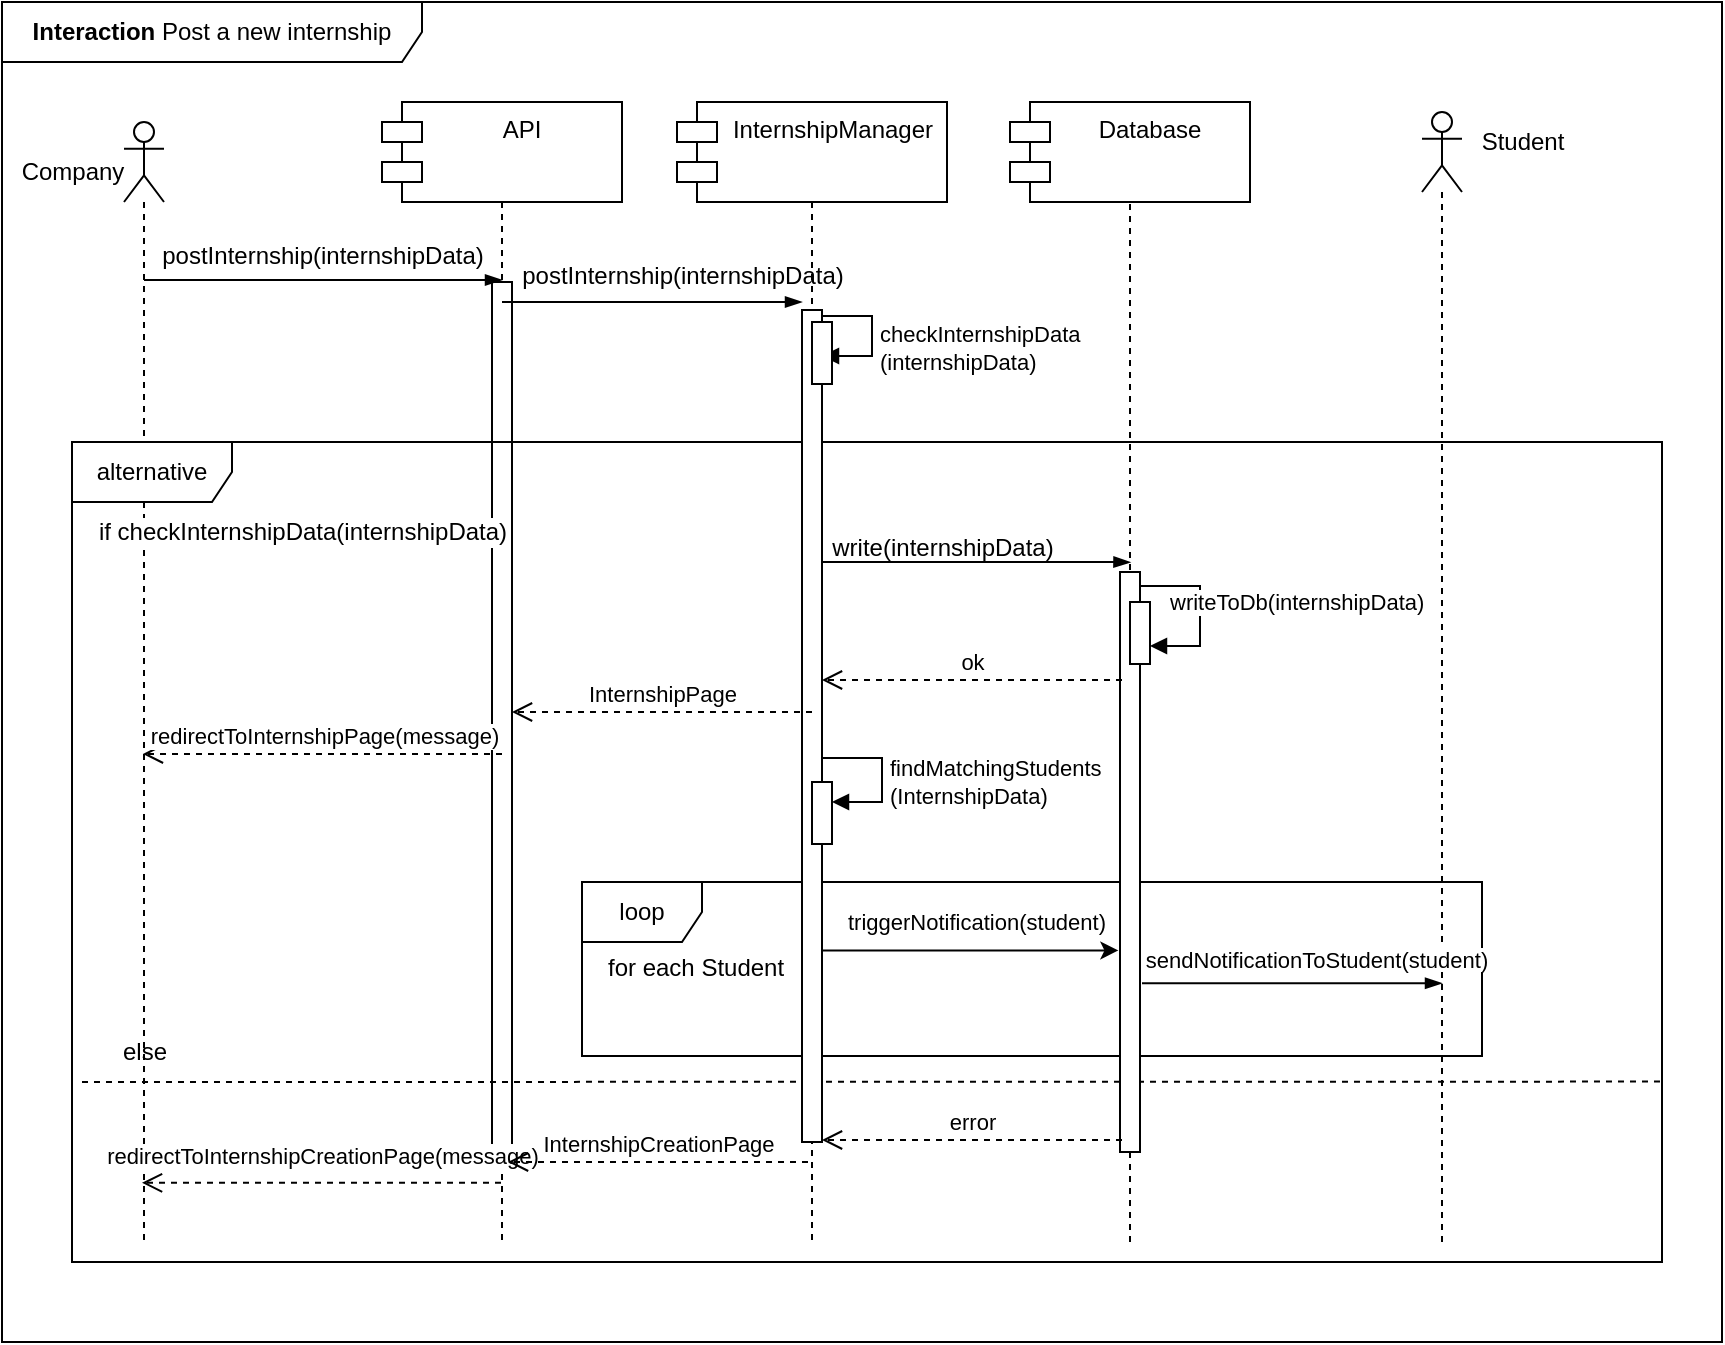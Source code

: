 <mxfile version="25.0.3">
  <diagram name="Page-1" id="2YBvvXClWsGukQMizWep">
    <mxGraphModel dx="977" dy="1758" grid="1" gridSize="10" guides="1" tooltips="1" connect="1" arrows="1" fold="1" page="1" pageScale="1" pageWidth="850" pageHeight="1100" math="0" shadow="0">
      <root>
        <mxCell id="0" />
        <mxCell id="1" parent="0" />
        <mxCell id="CObYJEAy56xA2G8EUnc1-1" value="API" style="shape=umlLifeline;perimeter=lifelinePerimeter;whiteSpace=wrap;html=1;container=1;dropTarget=0;collapsible=0;recursiveResize=0;outlineConnect=0;portConstraint=eastwest;newEdgeStyle={&quot;edgeStyle&quot;:&quot;elbowEdgeStyle&quot;,&quot;elbow&quot;:&quot;vertical&quot;,&quot;curved&quot;:0,&quot;rounded&quot;:0};" parent="1" vertex="1">
          <mxGeometry x="260" y="40" width="100" height="560" as="geometry" />
        </mxCell>
        <mxCell id="vXKSp53bt_YOnUHlEbE3-1" value="" style="html=1;points=[[0,0,0,0,5],[0,1,0,0,-5],[1,0,0,0,5],[1,1,0,0,-5]];perimeter=orthogonalPerimeter;outlineConnect=0;targetShapes=umlLifeline;portConstraint=eastwest;newEdgeStyle={&quot;curved&quot;:0,&quot;rounded&quot;:0};" parent="CObYJEAy56xA2G8EUnc1-1" vertex="1">
          <mxGeometry x="45" y="80" width="10" height="440" as="geometry" />
        </mxCell>
        <mxCell id="CObYJEAy56xA2G8EUnc1-6" value="" style="shape=umlLifeline;perimeter=lifelinePerimeter;whiteSpace=wrap;html=1;container=1;dropTarget=0;collapsible=0;recursiveResize=0;outlineConnect=0;portConstraint=eastwest;newEdgeStyle={&quot;curved&quot;:0,&quot;rounded&quot;:0};participant=umlActor;" parent="1" vertex="1">
          <mxGeometry x="121" y="40" width="20" height="560" as="geometry" />
        </mxCell>
        <mxCell id="CObYJEAy56xA2G8EUnc1-7" value="Company" style="text;html=1;align=center;verticalAlign=middle;resizable=0;points=[];autosize=1;strokeColor=none;fillColor=none;" parent="1" vertex="1">
          <mxGeometry x="60" y="50" width="70" height="30" as="geometry" />
        </mxCell>
        <mxCell id="CObYJEAy56xA2G8EUnc1-9" value="postInternship(internshipData)" style="text;html=1;align=center;verticalAlign=middle;resizable=0;points=[];autosize=1;strokeColor=none;fillColor=none;" parent="1" vertex="1">
          <mxGeometry x="130" y="92" width="180" height="30" as="geometry" />
        </mxCell>
        <mxCell id="CObYJEAy56xA2G8EUnc1-14" value="alternative" style="shape=umlFrame;whiteSpace=wrap;html=1;pointerEvents=0;width=80;height=30;" parent="1" vertex="1">
          <mxGeometry x="95" y="200" width="795" height="410" as="geometry" />
        </mxCell>
        <mxCell id="CObYJEAy56xA2G8EUnc1-15" value="&lt;b&gt;Interaction&lt;/b&gt; Post a new internship" style="shape=umlFrame;whiteSpace=wrap;html=1;pointerEvents=0;width=210;height=30;" parent="1" vertex="1">
          <mxGeometry x="60" y="-20" width="860" height="670" as="geometry" />
        </mxCell>
        <mxCell id="CObYJEAy56xA2G8EUnc1-17" value="" style="endArrow=none;dashed=1;html=1;rounded=0;exitX=0.014;exitY=0.49;exitDx=0;exitDy=0;exitPerimeter=0;entryX=1;entryY=0.78;entryDx=0;entryDy=0;entryPerimeter=0;" parent="1" edge="1" target="CObYJEAy56xA2G8EUnc1-14">
          <mxGeometry width="50" height="50" relative="1" as="geometry">
            <mxPoint x="100.0" y="520" as="sourcePoint" />
            <mxPoint x="452.8" y="521" as="targetPoint" />
          </mxGeometry>
        </mxCell>
        <mxCell id="CObYJEAy56xA2G8EUnc1-19" value="else" style="text;html=1;align=center;verticalAlign=middle;resizable=0;points=[];autosize=1;strokeColor=none;fillColor=none;" parent="1" vertex="1">
          <mxGeometry x="106" y="490" width="50" height="30" as="geometry" />
        </mxCell>
        <mxCell id="CObYJEAy56xA2G8EUnc1-20" value="if checkInternshipData(internshipData)" style="text;html=1;align=center;verticalAlign=middle;resizable=0;points=[];autosize=1;strokeColor=none;fillColor=none;labelBackgroundColor=default;" parent="1" vertex="1">
          <mxGeometry x="95" y="230" width="230" height="30" as="geometry" />
        </mxCell>
        <mxCell id="CObYJEAy56xA2G8EUnc1-23" value="redirectToInternshipPage(message)" style="html=1;verticalAlign=bottom;endArrow=open;dashed=1;endSize=8;curved=0;rounded=0;" parent="1" edge="1">
          <mxGeometry x="-0.003" relative="1" as="geometry">
            <mxPoint x="310" y="356" as="sourcePoint" />
            <mxPoint x="130.447" y="356.0" as="targetPoint" />
            <mxPoint as="offset" />
          </mxGeometry>
        </mxCell>
        <mxCell id="CObYJEAy56xA2G8EUnc1-24" value="redirectToInternshipCreationPage(message)" style="html=1;verticalAlign=bottom;endArrow=open;dashed=1;endSize=8;curved=0;rounded=0;" parent="1" edge="1">
          <mxGeometry y="-4" relative="1" as="geometry">
            <mxPoint x="309.5" y="570.43" as="sourcePoint" />
            <mxPoint x="130" y="570.43" as="targetPoint" />
            <mxPoint as="offset" />
          </mxGeometry>
        </mxCell>
        <mxCell id="NZ4PiwcvvcB-_aY-qffc-1" value="loop" style="shape=umlFrame;whiteSpace=wrap;html=1;pointerEvents=0;" parent="1" vertex="1">
          <mxGeometry x="350" y="420" width="450" height="87" as="geometry" />
        </mxCell>
        <mxCell id="NZ4PiwcvvcB-_aY-qffc-2" value="" style="shape=umlLifeline;perimeter=lifelinePerimeter;whiteSpace=wrap;html=1;container=1;dropTarget=0;collapsible=0;recursiveResize=0;outlineConnect=0;portConstraint=eastwest;newEdgeStyle={&quot;curved&quot;:0,&quot;rounded&quot;:0};participant=umlActor;" parent="1" vertex="1">
          <mxGeometry x="770" y="35" width="20" height="565" as="geometry" />
        </mxCell>
        <mxCell id="NZ4PiwcvvcB-_aY-qffc-5" value="" style="edgeStyle=elbowEdgeStyle;fontSize=12;html=1;endArrow=blockThin;endFill=1;rounded=0;" parent="1" edge="1" target="YP4vQDsvqG0cvO2UIJ0I-17" source="CObYJEAy56xA2G8EUnc1-6">
          <mxGeometry width="160" relative="1" as="geometry">
            <mxPoint x="130" y="115" as="sourcePoint" />
            <mxPoint x="301.08" y="118.99" as="targetPoint" />
            <Array as="points">
              <mxPoint x="160" y="119" />
            </Array>
          </mxGeometry>
        </mxCell>
        <mxCell id="NZ4PiwcvvcB-_aY-qffc-13" value="Student" style="text;html=1;align=center;verticalAlign=middle;resizable=0;points=[];autosize=1;strokeColor=none;fillColor=none;" parent="1" vertex="1">
          <mxGeometry x="790" y="35" width="60" height="30" as="geometry" />
        </mxCell>
        <mxCell id="YP4vQDsvqG0cvO2UIJ0I-2" value="S&amp;amp;C" style="shape=umlLifeline;perimeter=lifelinePerimeter;whiteSpace=wrap;html=1;container=1;dropTarget=0;collapsible=0;recursiveResize=0;outlineConnect=0;portConstraint=eastwest;newEdgeStyle={&quot;edgeStyle&quot;:&quot;elbowEdgeStyle&quot;,&quot;elbow&quot;:&quot;vertical&quot;,&quot;curved&quot;:0,&quot;rounded&quot;:0};" vertex="1" parent="1">
          <mxGeometry x="415" y="40" width="100" height="560" as="geometry" />
        </mxCell>
        <mxCell id="YP4vQDsvqG0cvO2UIJ0I-3" value="" style="html=1;points=[[0,0,0,0,5],[0,1,0,0,-5],[1,0,0,0,5],[1,1,0,0,-5]];perimeter=orthogonalPerimeter;outlineConnect=0;targetShapes=umlLifeline;portConstraint=eastwest;newEdgeStyle={&quot;curved&quot;:0,&quot;rounded&quot;:0};" vertex="1" parent="YP4vQDsvqG0cvO2UIJ0I-2">
          <mxGeometry x="45" y="94" width="10" height="416" as="geometry" />
        </mxCell>
        <mxCell id="YP4vQDsvqG0cvO2UIJ0I-4" value="checkInternshipData&lt;div&gt;(internshipData)&lt;/div&gt;" style="html=1;align=left;spacingLeft=2;endArrow=block;rounded=0;edgeStyle=orthogonalEdgeStyle;curved=0;rounded=0;" edge="1" parent="YP4vQDsvqG0cvO2UIJ0I-2">
          <mxGeometry x="0.176" relative="1" as="geometry">
            <mxPoint x="55" y="97" as="sourcePoint" />
            <Array as="points">
              <mxPoint x="80" y="97" />
              <mxPoint x="80" y="117" />
            </Array>
            <mxPoint as="offset" />
            <mxPoint x="55.0" y="117.0" as="targetPoint" />
          </mxGeometry>
        </mxCell>
        <mxCell id="YP4vQDsvqG0cvO2UIJ0I-5" value="" style="html=1;points=[[0,0,0,0,5],[0,1,0,0,-5],[1,0,0,0,5],[1,1,0,0,-5]];perimeter=orthogonalPerimeter;outlineConnect=0;targetShapes=umlLifeline;portConstraint=eastwest;newEdgeStyle={&quot;curved&quot;:0,&quot;rounded&quot;:0};" vertex="1" parent="YP4vQDsvqG0cvO2UIJ0I-2">
          <mxGeometry x="50" y="330" width="10" height="31" as="geometry" />
        </mxCell>
        <mxCell id="YP4vQDsvqG0cvO2UIJ0I-18" value="" style="html=1;points=[[0,0,0,0,5],[0,1,0,0,-5],[1,0,0,0,5],[1,1,0,0,-5]];perimeter=orthogonalPerimeter;outlineConnect=0;targetShapes=umlLifeline;portConstraint=eastwest;newEdgeStyle={&quot;curved&quot;:0,&quot;rounded&quot;:0};" vertex="1" parent="YP4vQDsvqG0cvO2UIJ0I-2">
          <mxGeometry x="50" y="100" width="10" height="31" as="geometry" />
        </mxCell>
        <mxCell id="NZ4PiwcvvcB-_aY-qffc-10" value="" style="html=1;points=[[0,0,0,0,5],[0,1,0,0,-5],[1,0,0,0,5],[1,1,0,0,-5]];perimeter=orthogonalPerimeter;outlineConnect=0;targetShapes=umlLifeline;portConstraint=eastwest;newEdgeStyle={&quot;curved&quot;:0,&quot;rounded&quot;:0};" parent="YP4vQDsvqG0cvO2UIJ0I-2" vertex="1">
          <mxGeometry x="50" y="330" width="10" height="31" as="geometry" />
        </mxCell>
        <mxCell id="NZ4PiwcvvcB-_aY-qffc-11" value="findMatchingStudents&lt;div&gt;(InternshipData)&lt;/div&gt;" style="html=1;align=left;spacingLeft=2;endArrow=block;rounded=0;edgeStyle=orthogonalEdgeStyle;curved=0;rounded=0;" parent="YP4vQDsvqG0cvO2UIJ0I-2" edge="1">
          <mxGeometry x="0.176" relative="1" as="geometry">
            <mxPoint x="55" y="310" as="sourcePoint" />
            <Array as="points">
              <mxPoint x="55" y="318" />
              <mxPoint x="85" y="318" />
              <mxPoint x="85" y="340" />
            </Array>
            <mxPoint x="60" y="340" as="targetPoint" />
            <mxPoint as="offset" />
          </mxGeometry>
        </mxCell>
        <mxCell id="YP4vQDsvqG0cvO2UIJ0I-6" value="S&amp;amp;C" style="shape=umlLifeline;perimeter=lifelinePerimeter;whiteSpace=wrap;html=1;container=1;dropTarget=0;collapsible=0;recursiveResize=0;outlineConnect=0;portConstraint=eastwest;newEdgeStyle={&quot;edgeStyle&quot;:&quot;elbowEdgeStyle&quot;,&quot;elbow&quot;:&quot;vertical&quot;,&quot;curved&quot;:0,&quot;rounded&quot;:0};" vertex="1" parent="1">
          <mxGeometry x="574" y="35" width="100" height="565" as="geometry" />
        </mxCell>
        <mxCell id="YP4vQDsvqG0cvO2UIJ0I-7" value="" style="html=1;points=[[0,0,0,0,5],[0,1,0,0,-5],[1,0,0,0,5],[1,1,0,0,-5]];perimeter=orthogonalPerimeter;outlineConnect=0;targetShapes=umlLifeline;portConstraint=eastwest;newEdgeStyle={&quot;curved&quot;:0,&quot;rounded&quot;:0};" vertex="1" parent="YP4vQDsvqG0cvO2UIJ0I-6">
          <mxGeometry x="45" y="230" width="10" height="290" as="geometry" />
        </mxCell>
        <mxCell id="CObYJEAy56xA2G8EUnc1-21" value="" style="html=1;points=[[0,0,0,0,5],[0,1,0,0,-5],[1,0,0,0,5],[1,1,0,0,-5]];perimeter=orthogonalPerimeter;outlineConnect=0;targetShapes=umlLifeline;portConstraint=eastwest;newEdgeStyle={&quot;curved&quot;:0,&quot;rounded&quot;:0};direction=west;" parent="YP4vQDsvqG0cvO2UIJ0I-6" vertex="1">
          <mxGeometry x="50" y="245" width="10" height="31" as="geometry" />
        </mxCell>
        <mxCell id="CObYJEAy56xA2G8EUnc1-22" value="writeToDb(internshipData)" style="html=1;align=left;spacingLeft=2;endArrow=block;rounded=0;edgeStyle=orthogonalEdgeStyle;curved=0;rounded=0;" parent="YP4vQDsvqG0cvO2UIJ0I-6" edge="1">
          <mxGeometry x="-0.741" y="-8" relative="1" as="geometry">
            <mxPoint x="55" y="237" as="sourcePoint" />
            <Array as="points">
              <mxPoint x="85" y="267" />
            </Array>
            <mxPoint x="60" y="267.0" as="targetPoint" />
            <mxPoint as="offset" />
          </mxGeometry>
        </mxCell>
        <mxCell id="YP4vQDsvqG0cvO2UIJ0I-10" value="API" style="shape=module;align=left;spacingLeft=20;align=center;verticalAlign=top;whiteSpace=wrap;html=1;" vertex="1" parent="1">
          <mxGeometry x="250" y="30" width="120" height="50" as="geometry" />
        </mxCell>
        <mxCell id="YP4vQDsvqG0cvO2UIJ0I-11" value="InternshipManager" style="shape=module;align=left;spacingLeft=20;align=center;verticalAlign=top;whiteSpace=wrap;html=1;" vertex="1" parent="1">
          <mxGeometry x="397.5" y="30" width="135" height="50" as="geometry" />
        </mxCell>
        <mxCell id="YP4vQDsvqG0cvO2UIJ0I-12" value="" style="edgeStyle=elbowEdgeStyle;fontSize=12;html=1;endArrow=blockThin;endFill=1;rounded=0;" edge="1" parent="1">
          <mxGeometry width="160" relative="1" as="geometry">
            <mxPoint x="310" y="130" as="sourcePoint" />
            <mxPoint x="460" y="130" as="targetPoint" />
            <Array as="points">
              <mxPoint x="460" y="130" />
            </Array>
          </mxGeometry>
        </mxCell>
        <mxCell id="YP4vQDsvqG0cvO2UIJ0I-13" value="" style="edgeStyle=elbowEdgeStyle;fontSize=12;html=1;endArrow=blockThin;endFill=1;rounded=0;exitX=0.006;exitY=0.729;exitDx=0;exitDy=0;exitPerimeter=0;" edge="1" parent="1">
          <mxGeometry width="160" relative="1" as="geometry">
            <mxPoint x="470.0" y="260" as="sourcePoint" />
            <mxPoint x="624.22" y="260.13" as="targetPoint" />
            <Array as="points">
              <mxPoint x="614.22" y="260.13" />
            </Array>
          </mxGeometry>
        </mxCell>
        <mxCell id="YP4vQDsvqG0cvO2UIJ0I-14" value="Database" style="shape=module;align=left;spacingLeft=20;align=center;verticalAlign=top;whiteSpace=wrap;html=1;" vertex="1" parent="1">
          <mxGeometry x="564" y="30" width="120" height="50" as="geometry" />
        </mxCell>
        <mxCell id="YP4vQDsvqG0cvO2UIJ0I-16" value="" style="edgeStyle=elbowEdgeStyle;fontSize=12;html=1;endArrow=blockThin;endFill=1;rounded=0;" edge="1" parent="1">
          <mxGeometry width="160" relative="1" as="geometry">
            <mxPoint x="630" y="470.64" as="sourcePoint" />
            <mxPoint x="780" y="470.64" as="targetPoint" />
            <Array as="points">
              <mxPoint x="770" y="470.64" />
            </Array>
          </mxGeometry>
        </mxCell>
        <mxCell id="YP4vQDsvqG0cvO2UIJ0I-17" value="postInternship(internshipData)" style="text;html=1;align=center;verticalAlign=middle;resizable=0;points=[];autosize=1;strokeColor=none;fillColor=none;" vertex="1" parent="1">
          <mxGeometry x="310" y="102" width="180" height="30" as="geometry" />
        </mxCell>
        <mxCell id="YP4vQDsvqG0cvO2UIJ0I-23" value="write(internshipData)" style="text;html=1;align=center;verticalAlign=middle;resizable=0;points=[];autosize=1;strokeColor=none;fillColor=none;" vertex="1" parent="1">
          <mxGeometry x="465" y="238" width="130" height="30" as="geometry" />
        </mxCell>
        <mxCell id="YP4vQDsvqG0cvO2UIJ0I-24" value="&lt;span style=&quot;font-size: 11px; background-color: rgb(255, 255, 255);&quot;&gt;sendNotificationToStudent(student)&lt;/span&gt;" style="text;html=1;align=center;verticalAlign=middle;resizable=0;points=[];autosize=1;strokeColor=none;fillColor=none;" vertex="1" parent="1">
          <mxGeometry x="622" y="444" width="190" height="30" as="geometry" />
        </mxCell>
        <mxCell id="YP4vQDsvqG0cvO2UIJ0I-25" value="ok" style="html=1;verticalAlign=bottom;endArrow=open;dashed=1;endSize=8;curved=0;rounded=0;" edge="1" parent="1">
          <mxGeometry x="-0.003" relative="1" as="geometry">
            <mxPoint x="620" y="319" as="sourcePoint" />
            <mxPoint x="470" y="319" as="targetPoint" />
            <mxPoint as="offset" />
          </mxGeometry>
        </mxCell>
        <mxCell id="YP4vQDsvqG0cvO2UIJ0I-26" value="InternshipPage" style="html=1;verticalAlign=bottom;endArrow=open;dashed=1;endSize=8;curved=0;rounded=0;" edge="1" parent="1">
          <mxGeometry x="-0.003" relative="1" as="geometry">
            <mxPoint x="465" y="335" as="sourcePoint" />
            <mxPoint x="315" y="335" as="targetPoint" />
            <mxPoint as="offset" />
          </mxGeometry>
        </mxCell>
        <mxCell id="YP4vQDsvqG0cvO2UIJ0I-27" value="InternshipCreationPage" style="html=1;verticalAlign=bottom;endArrow=open;dashed=1;endSize=8;curved=0;rounded=0;" edge="1" parent="1">
          <mxGeometry x="-0.003" relative="1" as="geometry">
            <mxPoint x="463" y="560" as="sourcePoint" />
            <mxPoint x="313" y="560" as="targetPoint" />
            <mxPoint as="offset" />
          </mxGeometry>
        </mxCell>
        <mxCell id="YP4vQDsvqG0cvO2UIJ0I-28" value="error" style="html=1;verticalAlign=bottom;endArrow=open;dashed=1;endSize=8;curved=0;rounded=0;" edge="1" parent="1">
          <mxGeometry x="-0.003" relative="1" as="geometry">
            <mxPoint x="620" y="549" as="sourcePoint" />
            <mxPoint x="470" y="549" as="targetPoint" />
            <mxPoint as="offset" />
          </mxGeometry>
        </mxCell>
        <mxCell id="NZ4PiwcvvcB-_aY-qffc-12" value="for each Student" style="text;whiteSpace=wrap;html=1;" parent="1" vertex="1">
          <mxGeometry x="361" y="448.5" width="100" height="30" as="geometry" />
        </mxCell>
        <mxCell id="YP4vQDsvqG0cvO2UIJ0I-29" value="&lt;span style=&quot;font-size: 11px; background-color: rgb(255, 255, 255);&quot;&gt;triggerNotification(student)&lt;/span&gt;" style="text;html=1;align=center;verticalAlign=middle;resizable=0;points=[];autosize=1;strokeColor=none;fillColor=none;" vertex="1" parent="1">
          <mxGeometry x="472" y="425" width="150" height="30" as="geometry" />
        </mxCell>
        <mxCell id="YP4vQDsvqG0cvO2UIJ0I-30" value="" style="endArrow=classic;html=1;rounded=0;entryX=1.02;entryY=1.141;entryDx=0;entryDy=0;entryPerimeter=0;" edge="1" parent="1">
          <mxGeometry width="50" height="50" relative="1" as="geometry">
            <mxPoint x="470.389" y="454.23" as="sourcePoint" />
            <mxPoint x="618.2" y="454.23" as="targetPoint" />
          </mxGeometry>
        </mxCell>
      </root>
    </mxGraphModel>
  </diagram>
</mxfile>
